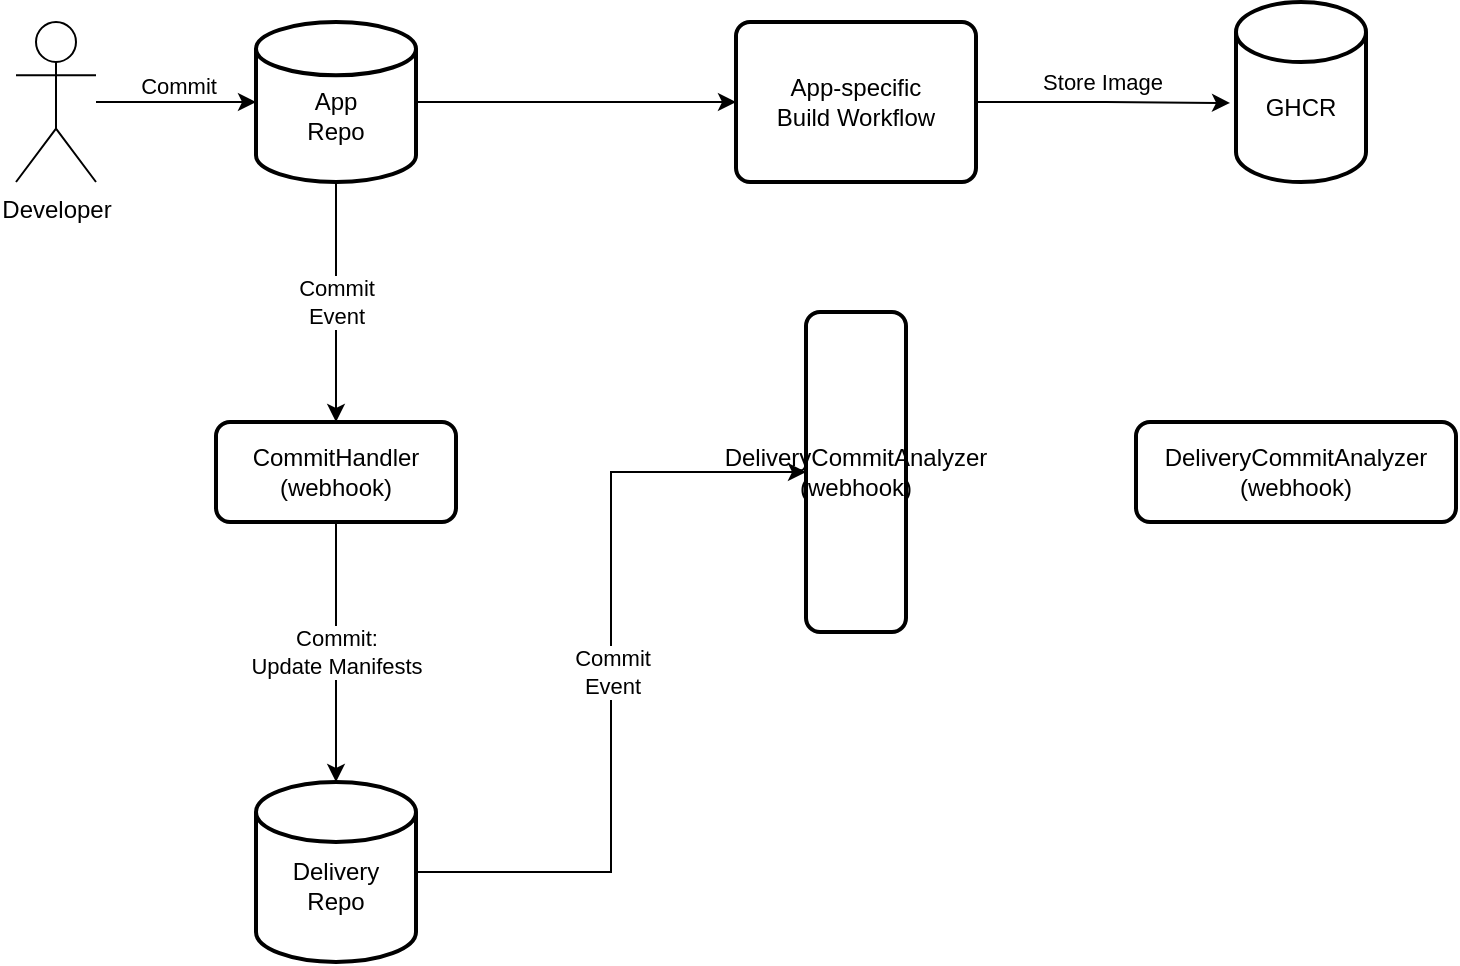 <mxfile version="22.0.5" type="github">
  <diagram name="Page-1" id="2YBvvXClWsGukQMizWep">
    <mxGraphModel dx="920" dy="608" grid="1" gridSize="10" guides="1" tooltips="1" connect="1" arrows="1" fold="1" page="1" pageScale="1" pageWidth="850" pageHeight="1100" math="0" shadow="0">
      <root>
        <mxCell id="0" />
        <mxCell id="1" parent="0" />
        <mxCell id="FHP0eQv9WTITVZ7bon9y-3" value="App-specific&lt;br&gt;Build Workflow" style="rounded=1;whiteSpace=wrap;html=1;absoluteArcSize=1;arcSize=14;strokeWidth=2;" vertex="1" parent="1">
          <mxGeometry x="400" y="40" width="120" height="80" as="geometry" />
        </mxCell>
        <mxCell id="FHP0eQv9WTITVZ7bon9y-4" value="CommitHandler&lt;br&gt;(webhook)" style="rounded=1;whiteSpace=wrap;html=1;absoluteArcSize=1;arcSize=14;strokeWidth=2;" vertex="1" parent="1">
          <mxGeometry x="140" y="240" width="120" height="50" as="geometry" />
        </mxCell>
        <mxCell id="FHP0eQv9WTITVZ7bon9y-23" value="Commit&lt;br&gt;Event" style="edgeStyle=orthogonalEdgeStyle;rounded=0;orthogonalLoop=1;jettySize=auto;html=1;entryX=0.5;entryY=0;entryDx=0;entryDy=0;" edge="1" parent="1" source="FHP0eQv9WTITVZ7bon9y-6" target="FHP0eQv9WTITVZ7bon9y-4">
          <mxGeometry relative="1" as="geometry" />
        </mxCell>
        <mxCell id="FHP0eQv9WTITVZ7bon9y-24" style="edgeStyle=orthogonalEdgeStyle;rounded=0;orthogonalLoop=1;jettySize=auto;html=1;entryX=0;entryY=0.5;entryDx=0;entryDy=0;" edge="1" parent="1" source="FHP0eQv9WTITVZ7bon9y-6" target="FHP0eQv9WTITVZ7bon9y-3">
          <mxGeometry relative="1" as="geometry" />
        </mxCell>
        <mxCell id="FHP0eQv9WTITVZ7bon9y-6" value="&lt;br&gt;App&lt;br&gt;Repo" style="strokeWidth=2;html=1;shape=mxgraph.flowchart.database;whiteSpace=wrap;" vertex="1" parent="1">
          <mxGeometry x="160" y="40" width="80" height="80" as="geometry" />
        </mxCell>
        <mxCell id="FHP0eQv9WTITVZ7bon9y-27" value="Commit&lt;br&gt;Event" style="edgeStyle=orthogonalEdgeStyle;rounded=0;orthogonalLoop=1;jettySize=auto;html=1;entryX=0.5;entryY=1;entryDx=0;entryDy=0;" edge="1" parent="1" source="FHP0eQv9WTITVZ7bon9y-8" target="FHP0eQv9WTITVZ7bon9y-26">
          <mxGeometry relative="1" as="geometry" />
        </mxCell>
        <mxCell id="FHP0eQv9WTITVZ7bon9y-8" value="&lt;br&gt;Delivery&lt;br&gt;Repo" style="strokeWidth=2;html=1;shape=mxgraph.flowchart.database;whiteSpace=wrap;" vertex="1" parent="1">
          <mxGeometry x="160" y="420" width="80" height="90" as="geometry" />
        </mxCell>
        <mxCell id="FHP0eQv9WTITVZ7bon9y-9" value="Developer" style="shape=umlActor;verticalLabelPosition=bottom;verticalAlign=top;html=1;outlineConnect=0;" vertex="1" parent="1">
          <mxGeometry x="40" y="40" width="40" height="80" as="geometry" />
        </mxCell>
        <mxCell id="FHP0eQv9WTITVZ7bon9y-10" style="edgeStyle=orthogonalEdgeStyle;rounded=0;orthogonalLoop=1;jettySize=auto;html=1;entryX=0;entryY=0.5;entryDx=0;entryDy=0;entryPerimeter=0;" edge="1" parent="1" source="FHP0eQv9WTITVZ7bon9y-9" target="FHP0eQv9WTITVZ7bon9y-6">
          <mxGeometry relative="1" as="geometry" />
        </mxCell>
        <mxCell id="FHP0eQv9WTITVZ7bon9y-11" value="Commit" style="edgeLabel;html=1;align=center;verticalAlign=middle;resizable=0;points=[];" vertex="1" connectable="0" parent="FHP0eQv9WTITVZ7bon9y-10">
          <mxGeometry x="0.059" y="-2" relative="1" as="geometry">
            <mxPoint x="-2" y="-10" as="offset" />
          </mxGeometry>
        </mxCell>
        <mxCell id="FHP0eQv9WTITVZ7bon9y-14" value="&lt;br&gt;GHCR" style="strokeWidth=2;html=1;shape=mxgraph.flowchart.database;whiteSpace=wrap;" vertex="1" parent="1">
          <mxGeometry x="650" y="30" width="65" height="90" as="geometry" />
        </mxCell>
        <mxCell id="FHP0eQv9WTITVZ7bon9y-15" style="edgeStyle=orthogonalEdgeStyle;rounded=0;orthogonalLoop=1;jettySize=auto;html=1;entryX=-0.046;entryY=0.561;entryDx=0;entryDy=0;entryPerimeter=0;" edge="1" parent="1" source="FHP0eQv9WTITVZ7bon9y-3" target="FHP0eQv9WTITVZ7bon9y-14">
          <mxGeometry relative="1" as="geometry" />
        </mxCell>
        <mxCell id="FHP0eQv9WTITVZ7bon9y-16" value="Store Image" style="edgeLabel;html=1;align=center;verticalAlign=middle;resizable=0;points=[];" vertex="1" connectable="0" parent="FHP0eQv9WTITVZ7bon9y-15">
          <mxGeometry x="0.177" y="1" relative="1" as="geometry">
            <mxPoint x="-12" y="-10" as="offset" />
          </mxGeometry>
        </mxCell>
        <mxCell id="FHP0eQv9WTITVZ7bon9y-25" value="Commit:&lt;br&gt;Update Manifests" style="edgeStyle=orthogonalEdgeStyle;rounded=0;orthogonalLoop=1;jettySize=auto;html=1;entryX=0.5;entryY=0;entryDx=0;entryDy=0;entryPerimeter=0;" edge="1" parent="1" source="FHP0eQv9WTITVZ7bon9y-4" target="FHP0eQv9WTITVZ7bon9y-8">
          <mxGeometry relative="1" as="geometry" />
        </mxCell>
        <mxCell id="FHP0eQv9WTITVZ7bon9y-26" value="DeliveryCommitAnalyzer&lt;br&gt;(webhook)" style="rounded=1;whiteSpace=wrap;html=1;absoluteArcSize=1;arcSize=14;strokeWidth=2;direction=south;" vertex="1" parent="1">
          <mxGeometry x="435" y="185" width="50" height="160" as="geometry" />
        </mxCell>
        <mxCell id="FHP0eQv9WTITVZ7bon9y-28" value="DeliveryCommitAnalyzer&lt;br&gt;(webhook)" style="rounded=1;whiteSpace=wrap;html=1;absoluteArcSize=1;arcSize=14;strokeWidth=2;" vertex="1" parent="1">
          <mxGeometry x="600" y="240" width="160" height="50" as="geometry" />
        </mxCell>
      </root>
    </mxGraphModel>
  </diagram>
</mxfile>
